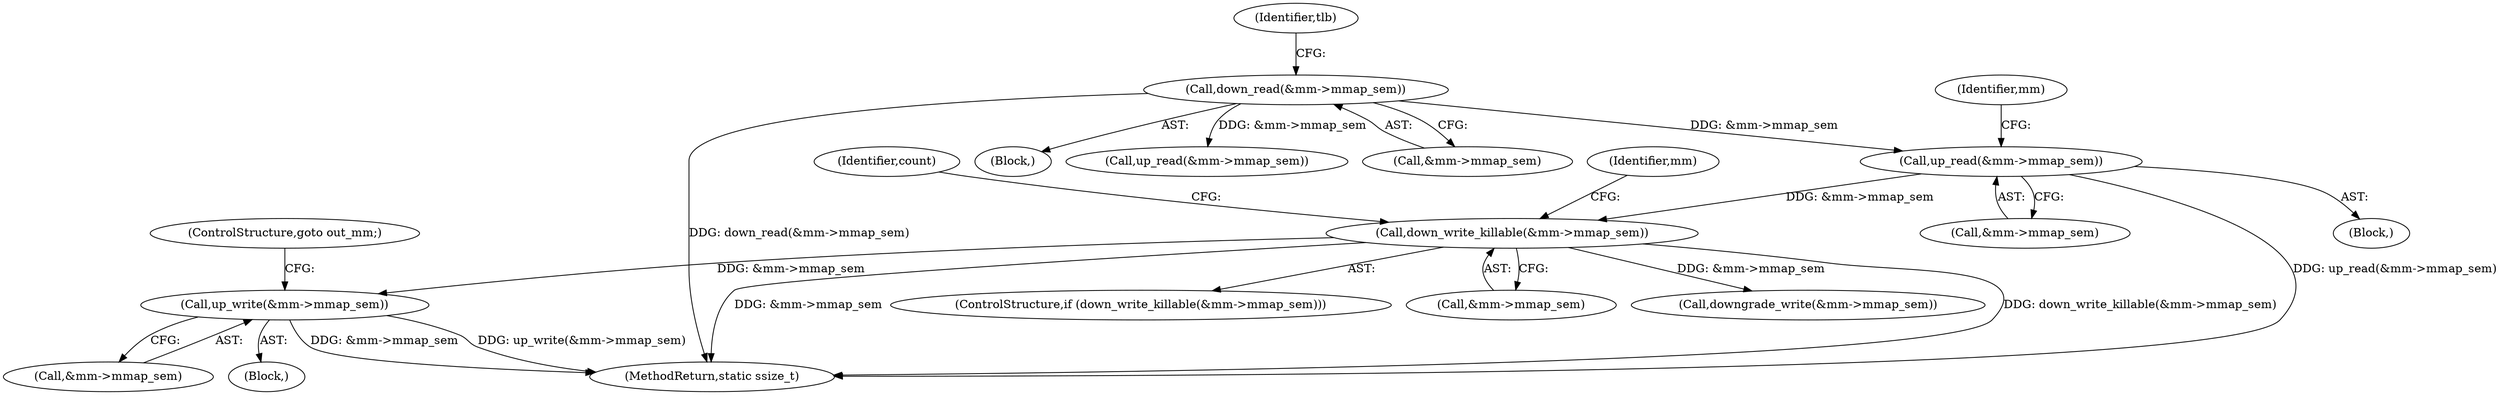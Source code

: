 digraph "0_linux_04f5866e41fb70690e28397487d8bd8eea7d712a_0@API" {
"1000279" [label="(Call,up_write(&mm->mmap_sem))"];
"1000263" [label="(Call,down_write_killable(&mm->mmap_sem))"];
"1000257" [label="(Call,up_read(&mm->mmap_sem))"];
"1000219" [label="(Call,down_read(&mm->mmap_sem))"];
"1000284" [label="(ControlStructure,goto out_mm;)"];
"1000262" [label="(ControlStructure,if (down_write_killable(&mm->mmap_sem)))"];
"1000219" [label="(Call,down_read(&mm->mmap_sem))"];
"1000220" [label="(Call,&mm->mmap_sem)"];
"1000226" [label="(Identifier,tlb)"];
"1000305" [label="(Call,downgrade_write(&mm->mmap_sem))"];
"1000266" [label="(Identifier,mm)"];
"1000280" [label="(Call,&mm->mmap_sem)"];
"1000263" [label="(Call,down_write_killable(&mm->mmap_sem))"];
"1000190" [label="(Block,)"];
"1000270" [label="(Identifier,count)"];
"1000248" [label="(Block,)"];
"1000277" [label="(Identifier,mm)"];
"1000264" [label="(Call,&mm->mmap_sem)"];
"1000279" [label="(Call,up_write(&mm->mmap_sem))"];
"1000258" [label="(Call,&mm->mmap_sem)"];
"1000353" [label="(MethodReturn,static ssize_t)"];
"1000257" [label="(Call,up_read(&mm->mmap_sem))"];
"1000278" [label="(Block,)"];
"1000341" [label="(Call,up_read(&mm->mmap_sem))"];
"1000279" -> "1000278"  [label="AST: "];
"1000279" -> "1000280"  [label="CFG: "];
"1000280" -> "1000279"  [label="AST: "];
"1000284" -> "1000279"  [label="CFG: "];
"1000279" -> "1000353"  [label="DDG: &mm->mmap_sem"];
"1000279" -> "1000353"  [label="DDG: up_write(&mm->mmap_sem)"];
"1000263" -> "1000279"  [label="DDG: &mm->mmap_sem"];
"1000263" -> "1000262"  [label="AST: "];
"1000263" -> "1000264"  [label="CFG: "];
"1000264" -> "1000263"  [label="AST: "];
"1000270" -> "1000263"  [label="CFG: "];
"1000277" -> "1000263"  [label="CFG: "];
"1000263" -> "1000353"  [label="DDG: &mm->mmap_sem"];
"1000263" -> "1000353"  [label="DDG: down_write_killable(&mm->mmap_sem)"];
"1000257" -> "1000263"  [label="DDG: &mm->mmap_sem"];
"1000263" -> "1000305"  [label="DDG: &mm->mmap_sem"];
"1000257" -> "1000248"  [label="AST: "];
"1000257" -> "1000258"  [label="CFG: "];
"1000258" -> "1000257"  [label="AST: "];
"1000266" -> "1000257"  [label="CFG: "];
"1000257" -> "1000353"  [label="DDG: up_read(&mm->mmap_sem)"];
"1000219" -> "1000257"  [label="DDG: &mm->mmap_sem"];
"1000219" -> "1000190"  [label="AST: "];
"1000219" -> "1000220"  [label="CFG: "];
"1000220" -> "1000219"  [label="AST: "];
"1000226" -> "1000219"  [label="CFG: "];
"1000219" -> "1000353"  [label="DDG: down_read(&mm->mmap_sem)"];
"1000219" -> "1000341"  [label="DDG: &mm->mmap_sem"];
}
